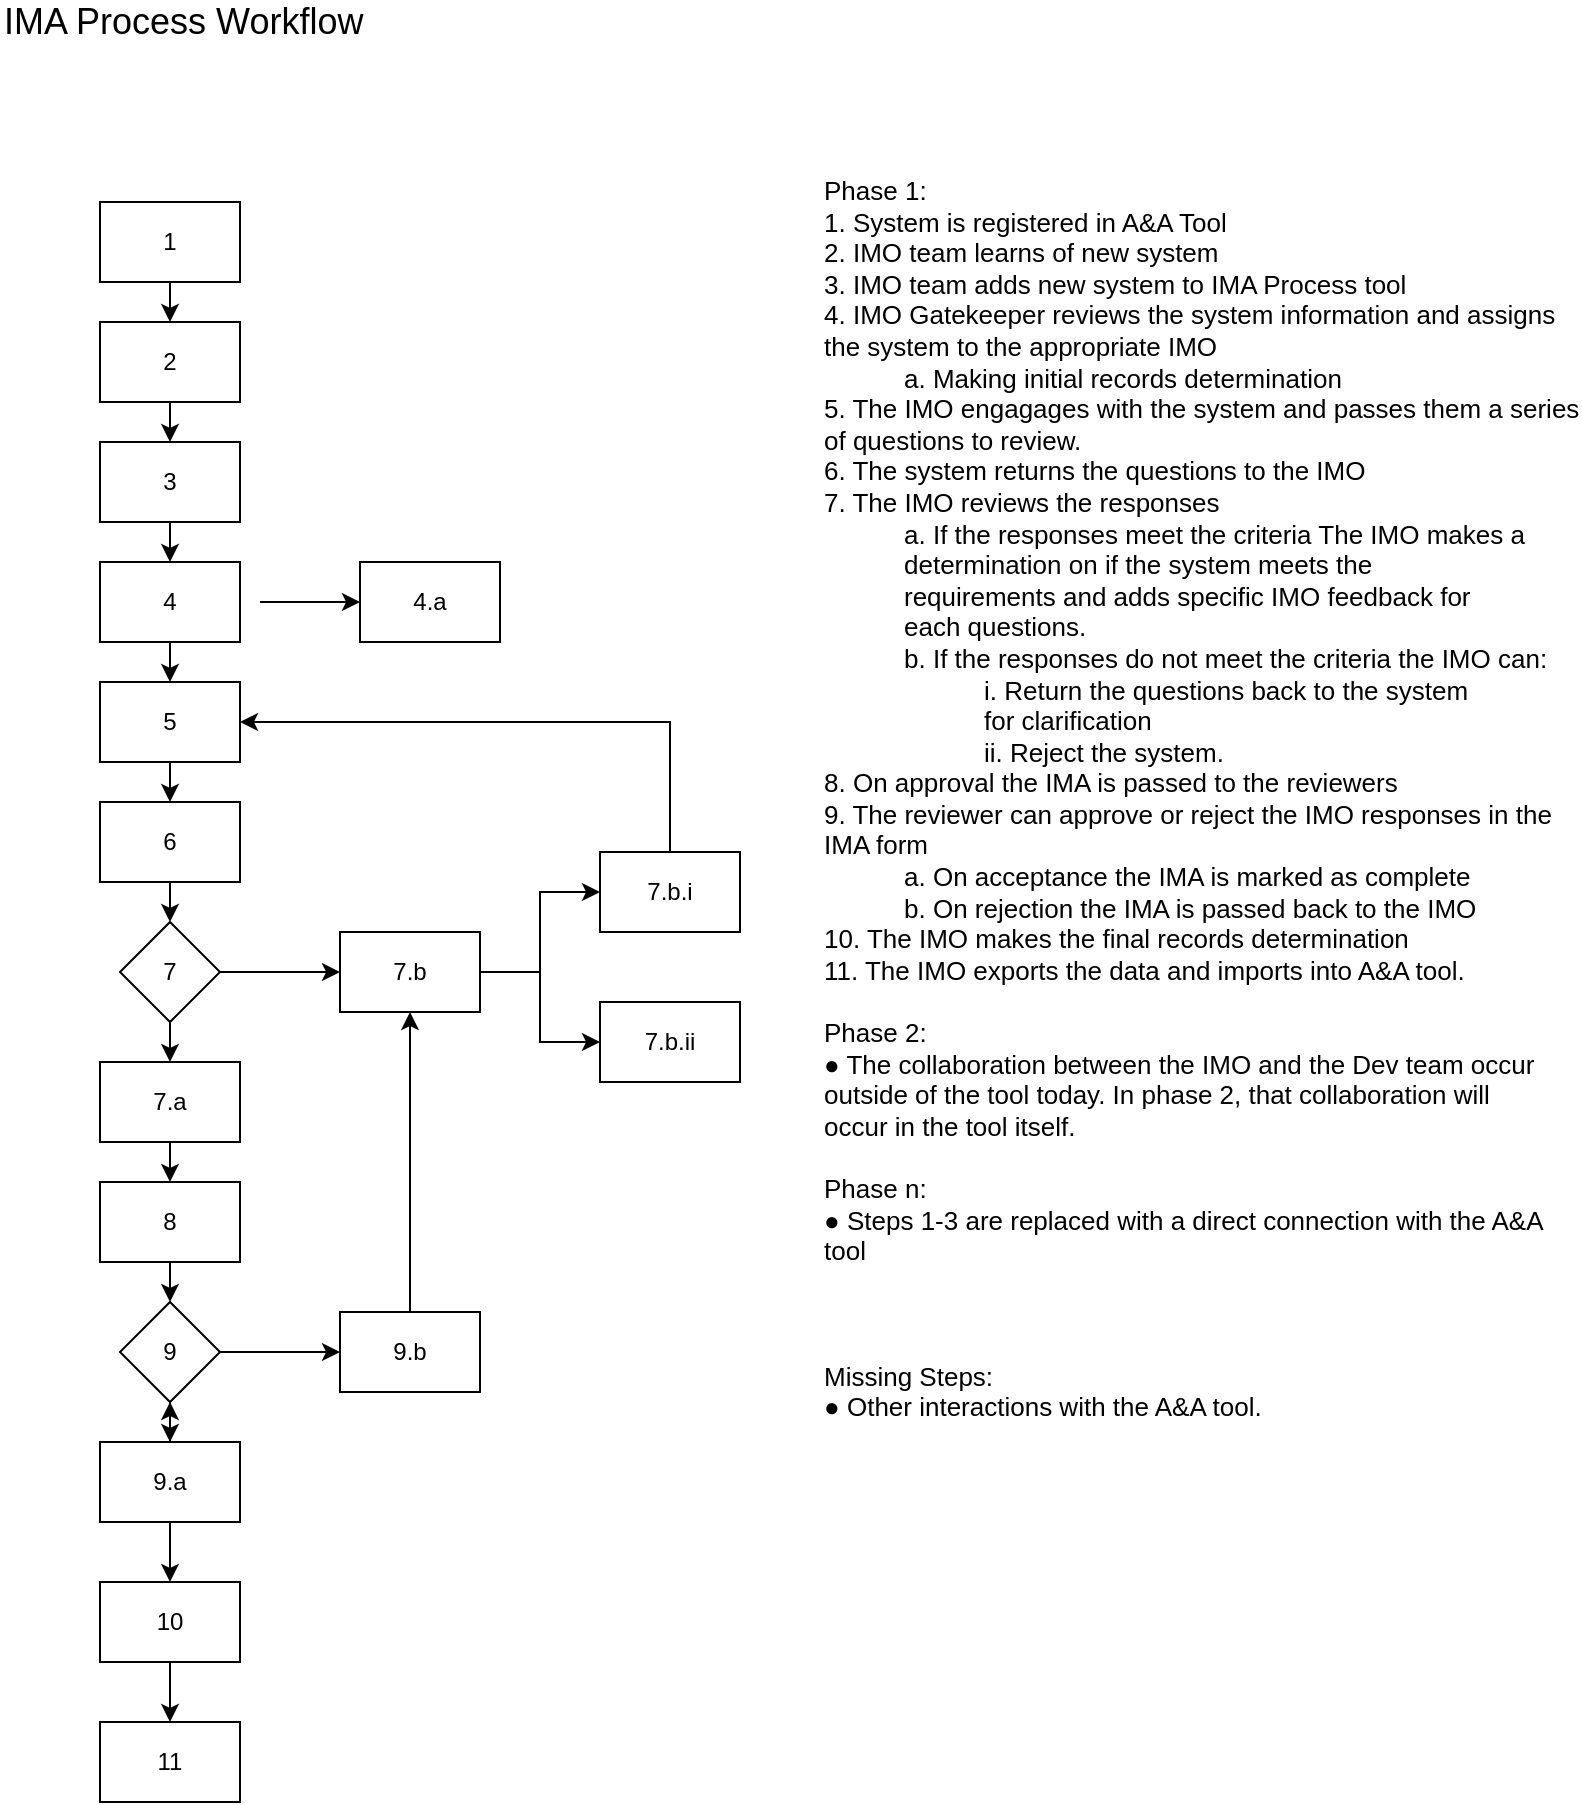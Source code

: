 <mxfile version="14.2.7" type="github" pages="2">
  <diagram id="Yn146CHNmKTiM8TK_1wL" name="IMA Process">
    <mxGraphModel dx="868" dy="450" grid="1" gridSize="10" guides="1" tooltips="1" connect="1" arrows="1" fold="1" page="1" pageScale="1" pageWidth="850" pageHeight="1100" math="0" shadow="0">
      <root>
        <mxCell id="0" />
        <mxCell id="1" parent="0" />
        <mxCell id="t5KtmatE51hULOMK6FkE-1" value="1" style="rounded=0;whiteSpace=wrap;html=1;" parent="1" vertex="1">
          <mxGeometry x="70" y="120" width="70" height="40" as="geometry" />
        </mxCell>
        <mxCell id="t5KtmatE51hULOMK6FkE-7" value="" style="endArrow=classic;html=1;exitX=0.5;exitY=1;exitDx=0;exitDy=0;entryX=0.5;entryY=0;entryDx=0;entryDy=0;" parent="1" source="t5KtmatE51hULOMK6FkE-1" edge="1">
          <mxGeometry width="50" height="50" relative="1" as="geometry">
            <mxPoint x="390" y="500" as="sourcePoint" />
            <mxPoint x="105" y="180" as="targetPoint" />
          </mxGeometry>
        </mxCell>
        <mxCell id="t5KtmatE51hULOMK6FkE-15" value="2" style="rounded=0;whiteSpace=wrap;html=1;" parent="1" vertex="1">
          <mxGeometry x="70" y="180" width="70" height="40" as="geometry" />
        </mxCell>
        <mxCell id="t5KtmatE51hULOMK6FkE-16" value="" style="endArrow=classic;html=1;exitX=0.5;exitY=1;exitDx=0;exitDy=0;entryX=0.5;entryY=0;entryDx=0;entryDy=0;" parent="1" source="t5KtmatE51hULOMK6FkE-15" edge="1">
          <mxGeometry width="50" height="50" relative="1" as="geometry">
            <mxPoint x="390" y="560" as="sourcePoint" />
            <mxPoint x="105" y="240" as="targetPoint" />
          </mxGeometry>
        </mxCell>
        <mxCell id="t5KtmatE51hULOMK6FkE-17" value="3" style="rounded=0;whiteSpace=wrap;html=1;" parent="1" vertex="1">
          <mxGeometry x="70" y="240" width="70" height="40" as="geometry" />
        </mxCell>
        <mxCell id="t5KtmatE51hULOMK6FkE-18" value="" style="endArrow=classic;html=1;exitX=0.5;exitY=1;exitDx=0;exitDy=0;entryX=0.5;entryY=0;entryDx=0;entryDy=0;" parent="1" source="t5KtmatE51hULOMK6FkE-17" edge="1">
          <mxGeometry width="50" height="50" relative="1" as="geometry">
            <mxPoint x="390" y="620" as="sourcePoint" />
            <mxPoint x="105" y="300" as="targetPoint" />
          </mxGeometry>
        </mxCell>
        <mxCell id="t5KtmatE51hULOMK6FkE-19" value="4" style="rounded=0;whiteSpace=wrap;html=1;" parent="1" vertex="1">
          <mxGeometry x="70" y="300" width="70" height="40" as="geometry" />
        </mxCell>
        <mxCell id="t5KtmatE51hULOMK6FkE-20" value="" style="endArrow=classic;html=1;exitX=0.5;exitY=1;exitDx=0;exitDy=0;entryX=0.5;entryY=0;entryDx=0;entryDy=0;" parent="1" source="t5KtmatE51hULOMK6FkE-19" edge="1">
          <mxGeometry width="50" height="50" relative="1" as="geometry">
            <mxPoint x="390" y="680" as="sourcePoint" />
            <mxPoint x="105" y="360" as="targetPoint" />
          </mxGeometry>
        </mxCell>
        <mxCell id="t5KtmatE51hULOMK6FkE-21" value="5" style="rounded=0;whiteSpace=wrap;html=1;" parent="1" vertex="1">
          <mxGeometry x="70" y="360" width="70" height="40" as="geometry" />
        </mxCell>
        <mxCell id="t5KtmatE51hULOMK6FkE-22" value="" style="endArrow=classic;html=1;exitX=0.5;exitY=1;exitDx=0;exitDy=0;entryX=0.5;entryY=0;entryDx=0;entryDy=0;" parent="1" source="t5KtmatE51hULOMK6FkE-21" edge="1">
          <mxGeometry width="50" height="50" relative="1" as="geometry">
            <mxPoint x="390" y="740" as="sourcePoint" />
            <mxPoint x="105" y="420" as="targetPoint" />
          </mxGeometry>
        </mxCell>
        <mxCell id="t5KtmatE51hULOMK6FkE-23" value="6" style="rounded=0;whiteSpace=wrap;html=1;" parent="1" vertex="1">
          <mxGeometry x="70" y="420" width="70" height="40" as="geometry" />
        </mxCell>
        <mxCell id="t5KtmatE51hULOMK6FkE-24" value="" style="endArrow=classic;html=1;exitX=0.5;exitY=1;exitDx=0;exitDy=0;entryX=0.5;entryY=0;entryDx=0;entryDy=0;" parent="1" source="t5KtmatE51hULOMK6FkE-23" edge="1">
          <mxGeometry width="50" height="50" relative="1" as="geometry">
            <mxPoint x="390" y="800" as="sourcePoint" />
            <mxPoint x="105" y="480" as="targetPoint" />
          </mxGeometry>
        </mxCell>
        <mxCell id="t5KtmatE51hULOMK6FkE-25" value="8" style="rounded=0;whiteSpace=wrap;html=1;" parent="1" vertex="1">
          <mxGeometry x="70" y="610" width="70" height="40" as="geometry" />
        </mxCell>
        <mxCell id="t5KtmatE51hULOMK6FkE-26" value="" style="endArrow=classic;html=1;exitX=0.5;exitY=1;exitDx=0;exitDy=0;" parent="1" source="t5KtmatE51hULOMK6FkE-25" edge="1">
          <mxGeometry width="50" height="50" relative="1" as="geometry">
            <mxPoint x="330" y="990" as="sourcePoint" />
            <mxPoint x="105" y="670" as="targetPoint" />
          </mxGeometry>
        </mxCell>
        <mxCell id="t5KtmatE51hULOMK6FkE-27" value="7.a" style="rounded=0;whiteSpace=wrap;html=1;" parent="1" vertex="1">
          <mxGeometry x="70" y="550" width="70" height="40" as="geometry" />
        </mxCell>
        <mxCell id="t5KtmatE51hULOMK6FkE-28" value="" style="endArrow=classic;html=1;exitX=0.5;exitY=1;exitDx=0;exitDy=0;entryX=0.5;entryY=0;entryDx=0;entryDy=0;" parent="1" source="t5KtmatE51hULOMK6FkE-27" edge="1">
          <mxGeometry width="50" height="50" relative="1" as="geometry">
            <mxPoint x="390" y="930" as="sourcePoint" />
            <mxPoint x="105" y="610" as="targetPoint" />
          </mxGeometry>
        </mxCell>
        <mxCell id="t5KtmatE51hULOMK6FkE-29" value="7" style="rhombus;whiteSpace=wrap;html=1;" parent="1" vertex="1">
          <mxGeometry x="80" y="480" width="50" height="50" as="geometry" />
        </mxCell>
        <mxCell id="t5KtmatE51hULOMK6FkE-30" value="" style="endArrow=classic;html=1;exitX=0.5;exitY=1;exitDx=0;exitDy=0;" parent="1" source="t5KtmatE51hULOMK6FkE-29" edge="1">
          <mxGeometry width="50" height="50" relative="1" as="geometry">
            <mxPoint x="390" y="500" as="sourcePoint" />
            <mxPoint x="105" y="550" as="targetPoint" />
          </mxGeometry>
        </mxCell>
        <mxCell id="t5KtmatE51hULOMK6FkE-31" value="9" style="rhombus;whiteSpace=wrap;html=1;" parent="1" vertex="1">
          <mxGeometry x="80" y="670" width="50" height="50" as="geometry" />
        </mxCell>
        <mxCell id="t5KtmatE51hULOMK6FkE-32" value="" style="endArrow=classic;html=1;exitX=0.5;exitY=1;exitDx=0;exitDy=0;" parent="1" source="t5KtmatE51hULOMK6FkE-31" edge="1">
          <mxGeometry width="50" height="50" relative="1" as="geometry">
            <mxPoint x="390" y="690" as="sourcePoint" />
            <mxPoint x="105" y="740" as="targetPoint" />
          </mxGeometry>
        </mxCell>
        <mxCell id="jiV6JNl9K0BQqRfEvjrz-3" value="" style="edgeStyle=orthogonalEdgeStyle;rounded=0;orthogonalLoop=1;jettySize=auto;html=1;" parent="1" source="t5KtmatE51hULOMK6FkE-34" target="t5KtmatE51hULOMK6FkE-31" edge="1">
          <mxGeometry relative="1" as="geometry" />
        </mxCell>
        <mxCell id="ldyXWtlK4z5mmMjxhgFE-4" style="edgeStyle=orthogonalEdgeStyle;rounded=0;orthogonalLoop=1;jettySize=auto;html=1;exitX=0.5;exitY=1;exitDx=0;exitDy=0;entryX=0.5;entryY=0;entryDx=0;entryDy=0;" parent="1" source="t5KtmatE51hULOMK6FkE-34" target="jiV6JNl9K0BQqRfEvjrz-6" edge="1">
          <mxGeometry relative="1" as="geometry" />
        </mxCell>
        <mxCell id="t5KtmatE51hULOMK6FkE-34" value="9.a" style="rounded=0;whiteSpace=wrap;html=1;" parent="1" vertex="1">
          <mxGeometry x="70" y="740" width="70" height="40" as="geometry" />
        </mxCell>
        <mxCell id="t5KtmatE51hULOMK6FkE-35" value="9.b" style="rounded=0;whiteSpace=wrap;html=1;" parent="1" vertex="1">
          <mxGeometry x="190" y="675" width="70" height="40" as="geometry" />
        </mxCell>
        <mxCell id="t5KtmatE51hULOMK6FkE-36" value="7.b" style="rounded=0;whiteSpace=wrap;html=1;" parent="1" vertex="1">
          <mxGeometry x="190" y="485" width="70" height="40" as="geometry" />
        </mxCell>
        <mxCell id="ZzpDJ2bQoeYGkhTMlvZD-1" value="" style="endArrow=classic;html=1;exitX=1;exitY=0.5;exitDx=0;exitDy=0;entryX=0;entryY=0.5;entryDx=0;entryDy=0;" parent="1" source="t5KtmatE51hULOMK6FkE-29" target="t5KtmatE51hULOMK6FkE-36" edge="1">
          <mxGeometry width="50" height="50" relative="1" as="geometry">
            <mxPoint x="390" y="500" as="sourcePoint" />
            <mxPoint x="440" y="450" as="targetPoint" />
          </mxGeometry>
        </mxCell>
        <mxCell id="ZzpDJ2bQoeYGkhTMlvZD-2" value="" style="endArrow=classic;html=1;exitX=0.5;exitY=0;exitDx=0;exitDy=0;entryX=0.5;entryY=1;entryDx=0;entryDy=0;" parent="1" source="t5KtmatE51hULOMK6FkE-35" target="t5KtmatE51hULOMK6FkE-36" edge="1">
          <mxGeometry width="50" height="50" relative="1" as="geometry">
            <mxPoint x="390" y="500" as="sourcePoint" />
            <mxPoint x="440" y="450" as="targetPoint" />
          </mxGeometry>
        </mxCell>
        <mxCell id="ZzpDJ2bQoeYGkhTMlvZD-3" value="" style="endArrow=classic;html=1;exitX=1;exitY=0.5;exitDx=0;exitDy=0;entryX=0;entryY=0.5;entryDx=0;entryDy=0;" parent="1" source="t5KtmatE51hULOMK6FkE-31" target="t5KtmatE51hULOMK6FkE-35" edge="1">
          <mxGeometry width="50" height="50" relative="1" as="geometry">
            <mxPoint x="390" y="500" as="sourcePoint" />
            <mxPoint x="440" y="450" as="targetPoint" />
          </mxGeometry>
        </mxCell>
        <mxCell id="ZzpDJ2bQoeYGkhTMlvZD-4" value="7.b.ii" style="rounded=0;whiteSpace=wrap;html=1;" parent="1" vertex="1">
          <mxGeometry x="320" y="520" width="70" height="40" as="geometry" />
        </mxCell>
        <mxCell id="ZzpDJ2bQoeYGkhTMlvZD-5" value="7.b.i" style="rounded=0;whiteSpace=wrap;html=1;" parent="1" vertex="1">
          <mxGeometry x="320" y="445" width="70" height="40" as="geometry" />
        </mxCell>
        <mxCell id="ZzpDJ2bQoeYGkhTMlvZD-6" value="" style="edgeStyle=elbowEdgeStyle;elbow=horizontal;endArrow=classic;html=1;exitX=1;exitY=0.5;exitDx=0;exitDy=0;entryX=0;entryY=0.5;entryDx=0;entryDy=0;rounded=0;" parent="1" source="t5KtmatE51hULOMK6FkE-36" target="ZzpDJ2bQoeYGkhTMlvZD-4" edge="1">
          <mxGeometry width="50" height="50" relative="1" as="geometry">
            <mxPoint x="390" y="500" as="sourcePoint" />
            <mxPoint x="440" y="450" as="targetPoint" />
          </mxGeometry>
        </mxCell>
        <mxCell id="ZzpDJ2bQoeYGkhTMlvZD-7" value="" style="edgeStyle=elbowEdgeStyle;elbow=horizontal;endArrow=classic;html=1;exitX=1;exitY=0.5;exitDx=0;exitDy=0;entryX=0;entryY=0.5;entryDx=0;entryDy=0;rounded=0;" parent="1" source="t5KtmatE51hULOMK6FkE-36" target="ZzpDJ2bQoeYGkhTMlvZD-5" edge="1">
          <mxGeometry width="50" height="50" relative="1" as="geometry">
            <mxPoint x="390" y="500" as="sourcePoint" />
            <mxPoint x="440" y="450" as="targetPoint" />
          </mxGeometry>
        </mxCell>
        <mxCell id="ZzpDJ2bQoeYGkhTMlvZD-8" value="" style="edgeStyle=segmentEdgeStyle;endArrow=classic;html=1;exitX=0.5;exitY=0;exitDx=0;exitDy=0;entryX=1;entryY=0.5;entryDx=0;entryDy=0;rounded=0;" parent="1" source="ZzpDJ2bQoeYGkhTMlvZD-5" target="t5KtmatE51hULOMK6FkE-21" edge="1">
          <mxGeometry width="50" height="50" relative="1" as="geometry">
            <mxPoint x="390" y="500" as="sourcePoint" />
            <mxPoint x="440" y="450" as="targetPoint" />
            <Array as="points">
              <mxPoint x="355" y="380" />
            </Array>
          </mxGeometry>
        </mxCell>
        <mxCell id="ZzpDJ2bQoeYGkhTMlvZD-9" value="Phase 1:&lt;br&gt;1. System is registered in A&amp;amp;A Tool&lt;br&gt;2. IMO team learns of new system&lt;br&gt;3. IMO team adds new system to IMA Process tool&lt;br&gt;4. IMO Gatekeeper reviews the system information and assigns&lt;br&gt;the system to the appropriate IMO&lt;br&gt;&lt;blockquote style=&quot;margin: 0 0 0 40px ; border: none ; padding: 0px&quot;&gt;a. Making initial records determination&lt;/blockquote&gt;5. The IMO engagages with the system and passes them a series&lt;br&gt;of questions to review.&lt;br&gt;6. The system returns the questions to the IMO&lt;br&gt;7. The IMO reviews the responses&lt;br&gt;&lt;blockquote style=&quot;margin: 0 0 0 40px ; border: none ; padding: 0px&quot;&gt;a. If the responses meet the criteria The IMO makes a&lt;br&gt;determination on if the system meets the&lt;br&gt;requirements and adds specific IMO feedback for&lt;br&gt;each questions.&lt;br&gt;b. If the responses do not meet the criteria the IMO can:&lt;br&gt;&lt;/blockquote&gt;&lt;blockquote style=&quot;margin: 0 0 0 40px ; border: none ; padding: 0px&quot;&gt;&lt;blockquote style=&quot;margin: 0 0 0 40px ; border: none ; padding: 0px&quot;&gt;i. Return the questions back to the system&lt;/blockquote&gt;&lt;blockquote style=&quot;margin: 0 0 0 40px ; border: none ; padding: 0px&quot;&gt;for clarification&lt;/blockquote&gt;&lt;blockquote style=&quot;margin: 0 0 0 40px ; border: none ; padding: 0px&quot;&gt;ii. Reject the system.&lt;/blockquote&gt;&lt;/blockquote&gt;8. On approval the IMA is passed to the reviewers&lt;br&gt;9. The reviewer can approve or reject the IMO responses in the&lt;br&gt;IMA form&lt;br&gt;&lt;blockquote style=&quot;margin: 0 0 0 40px ; border: none ; padding: 0px&quot;&gt;a. On acceptance the IMA is marked as complete&lt;br&gt;b. On rejection the IMA is passed back to the IMO&lt;/blockquote&gt;10. The IMO makes the final records determination&lt;br&gt;11. The IMO exports the data and imports into A&amp;amp;A tool.&lt;br&gt;&lt;br&gt;Phase 2:&lt;br&gt;● The collaboration between the IMO and the Dev team occur&lt;br&gt;outside of the tool today. In phase 2, that collaboration will&lt;br&gt;occur in the tool itself.&lt;br&gt;&lt;br&gt;Phase n:&lt;br&gt;● Steps 1-3 are replaced with a direct connection with the A&amp;amp;A&lt;br&gt;tool&lt;br&gt;&lt;br&gt;&lt;br&gt;&lt;br&gt;Missing Steps:&lt;br&gt;● Other interactions with the A&amp;amp;A tool." style="text;strokeColor=none;fillColor=none;align=left;verticalAlign=top;rounded=0;fontSize=13;whiteSpace=wrap;html=1;" parent="1" vertex="1">
          <mxGeometry x="430" y="100" width="380" height="710" as="geometry" />
        </mxCell>
        <mxCell id="XPK_h0X7WpHGshuEGnlQ-1" value="IMA Process Workflow" style="text;html=1;strokeColor=none;fillColor=none;align=left;verticalAlign=middle;whiteSpace=wrap;rounded=0;fontSize=18;" parent="1" vertex="1">
          <mxGeometry x="20" y="20" width="200" height="20" as="geometry" />
        </mxCell>
        <mxCell id="jiV6JNl9K0BQqRfEvjrz-1" value="" style="endArrow=classic;html=1;" parent="1" edge="1">
          <mxGeometry width="50" height="50" relative="1" as="geometry">
            <mxPoint x="150" y="320" as="sourcePoint" />
            <mxPoint x="200" y="320" as="targetPoint" />
          </mxGeometry>
        </mxCell>
        <mxCell id="jiV6JNl9K0BQqRfEvjrz-2" value="4.a" style="rounded=0;whiteSpace=wrap;html=1;" parent="1" vertex="1">
          <mxGeometry x="200" y="300" width="70" height="40" as="geometry" />
        </mxCell>
        <mxCell id="ldyXWtlK4z5mmMjxhgFE-5" style="edgeStyle=orthogonalEdgeStyle;rounded=0;orthogonalLoop=1;jettySize=auto;html=1;exitX=0.5;exitY=1;exitDx=0;exitDy=0;" parent="1" source="jiV6JNl9K0BQqRfEvjrz-6" target="jiV6JNl9K0BQqRfEvjrz-7" edge="1">
          <mxGeometry relative="1" as="geometry" />
        </mxCell>
        <mxCell id="jiV6JNl9K0BQqRfEvjrz-6" value="10" style="rounded=0;whiteSpace=wrap;html=1;" parent="1" vertex="1">
          <mxGeometry x="70" y="810" width="70" height="40" as="geometry" />
        </mxCell>
        <mxCell id="jiV6JNl9K0BQqRfEvjrz-7" value="11" style="rounded=0;whiteSpace=wrap;html=1;" parent="1" vertex="1">
          <mxGeometry x="70" y="880" width="70" height="40" as="geometry" />
        </mxCell>
      </root>
    </mxGraphModel>
  </diagram>
  <diagram id="0yitlBxcjo9j_bl7rvcG" name="Page-2">
    <mxGraphModel dx="2268" dy="5550" grid="1" gridSize="10" guides="1" tooltips="1" connect="1" arrows="1" fold="1" page="1" pageScale="1" pageWidth="1400" pageHeight="1700" math="0" shadow="0">
      <root>
        <mxCell id="qrQZgz_5YkFHoQpAI__n-0" />
        <mxCell id="qrQZgz_5YkFHoQpAI__n-1" parent="qrQZgz_5YkFHoQpAI__n-0" />
        <mxCell id="qrQZgz_5YkFHoQpAI__n-5" value="&#xa;&#xa;&#xa;&#xa;&#xa;&#xa;&#xa;&#xa;&#xa;&#xa;&#xa;&#xa;&#xa;&#xa;&#xa;&#xa;&#xa;&#xa;&#xa;&lt;p class=&quot;MsoNormal&quot;&gt;&lt;span style=&quot;font-family: &amp;quot;arial black&amp;quot; , sans-serif&quot;&gt;Requirements&#xa;List – IMA Process&lt;/span&gt;&lt;/p&gt;&#xa;&#xa;&lt;p class=&quot;MsoNormal&quot;&gt;&lt;span style=&quot;font-family: &amp;quot;arial black&amp;quot; , sans-serif&quot;&gt;&amp;nbsp;&lt;/span&gt;&lt;/p&gt;&#xa;&#xa;&lt;p class=&quot;MsoNormal&quot;&gt;&lt;span style=&quot;font-family: &amp;quot;arial black&amp;quot; , sans-serif&quot;&gt;What:&lt;span&gt;&amp;nbsp; &lt;/span&gt;&lt;/span&gt;&lt;span style=&quot;font-family: &amp;quot;calibri light&amp;quot; , sans-serif&quot;&gt;A new knowledgebase that&lt;/span&gt;&lt;/p&gt;&#xa;&#xa;&lt;p class=&quot;MsoNormal&quot; style=&quot;margin-left: 2.25pt&quot;&gt;&lt;span style=&quot;font-family: &amp;quot;calibri light&amp;quot; , sans-serif&quot;&gt;Phase I&lt;/span&gt;&lt;/p&gt;&#xa;&#xa;&lt;p class=&quot;MsoListParagraphCxSpFirst&quot; style=&quot;margin-left: 20.25pt ; text-indent: -0.25in&quot;&gt;&amp;lt;![if !supportLists]&amp;gt;&lt;span style=&quot;font-family: &amp;quot;calibri light&amp;quot; , sans-serif&quot;&gt;&lt;span&gt;-&lt;span style=&quot;font: 7.0pt &amp;quot;times new roman&amp;quot;&quot;&gt;&amp;nbsp;&amp;nbsp;&amp;nbsp;&amp;nbsp;&amp;nbsp;&amp;nbsp;&amp;nbsp;&amp;nbsp;&amp;nbsp;&#xa;&lt;/span&gt;&lt;/span&gt;&lt;/span&gt;&amp;lt;![endif]&amp;gt;&lt;span style=&quot;font-family: &amp;quot;calibri light&amp;quot; , sans-serif&quot;&gt;Centralize the coordination of IMA approvals between systems and&#xa;DMOs&lt;/span&gt;&lt;/p&gt;&#xa;&#xa;&lt;p class=&quot;MsoListParagraphCxSpMiddle&quot; style=&quot;margin-left: 20.25pt ; text-indent: -0.25in&quot;&gt;&amp;lt;![if !supportLists]&amp;gt;&lt;span style=&quot;font-family: &amp;quot;calibri light&amp;quot; , sans-serif&quot;&gt;&lt;span&gt;-&lt;span style=&quot;font: 7.0pt &amp;quot;times new roman&amp;quot;&quot;&gt;&amp;nbsp;&amp;nbsp;&amp;nbsp;&amp;nbsp;&amp;nbsp;&amp;nbsp;&amp;nbsp;&amp;nbsp;&amp;nbsp;&#xa;&lt;/span&gt;&lt;/span&gt;&lt;/span&gt;&amp;lt;![endif]&amp;gt;&lt;span style=&quot;font-family: &amp;quot;calibri light&amp;quot; , sans-serif&quot;&gt;Enable the capture and storage of system details, IMA responses,&#xa;and workflow details.&lt;/span&gt;&lt;/p&gt;&#xa;&#xa;&lt;p class=&quot;MsoListParagraphCxSpMiddle&quot; style=&quot;margin-left: 20.25pt ; text-indent: -0.25in&quot;&gt;&amp;lt;![if !supportLists]&amp;gt;&lt;span style=&quot;font-family: &amp;quot;calibri light&amp;quot; , sans-serif&quot;&gt;&lt;span&gt;-&lt;span style=&quot;font: 7.0pt &amp;quot;times new roman&amp;quot;&quot;&gt;&amp;nbsp;&amp;nbsp;&amp;nbsp;&amp;nbsp;&amp;nbsp;&amp;nbsp;&amp;nbsp;&amp;nbsp;&amp;nbsp;&#xa;&lt;/span&gt;&lt;/span&gt;&lt;/span&gt;&amp;lt;![endif]&amp;gt;&lt;span style=&quot;font-family: &amp;quot;calibri light&amp;quot; , sans-serif&quot;&gt;Integration with the Records Control Schedule service&lt;/span&gt;&lt;/p&gt;&#xa;&#xa;&lt;p class=&quot;MsoListParagraphCxSpMiddle&quot; style=&quot;margin-left: 20.25pt ; text-indent: -0.25in&quot;&gt;&amp;lt;![if !supportLists]&amp;gt;&lt;span style=&quot;font-family: &amp;quot;calibri light&amp;quot; , sans-serif&quot;&gt;&lt;span&gt;-&lt;span style=&quot;font: 7.0pt &amp;quot;times new roman&amp;quot;&quot;&gt;&amp;nbsp;&amp;nbsp;&amp;nbsp;&amp;nbsp;&amp;nbsp;&amp;nbsp;&amp;nbsp;&amp;nbsp;&amp;nbsp;&#xa;&lt;/span&gt;&lt;/span&gt;&lt;/span&gt;&amp;lt;![endif]&amp;gt;&lt;span style=&quot;font-family: &amp;quot;calibri light&amp;quot; , sans-serif&quot;&gt;Integration with the Enterprise Authentication service&lt;/span&gt;&lt;/p&gt;&#xa;&#xa;&lt;p class=&quot;MsoListParagraphCxSpLast&quot; style=&quot;margin-left: 20.25pt ; text-indent: -0.25in&quot;&gt;&amp;lt;![if !supportLists]&amp;gt;&lt;span style=&quot;font-family: &amp;quot;calibri light&amp;quot; , sans-serif&quot;&gt;&lt;span&gt;-&lt;span style=&quot;font: 7.0pt &amp;quot;times new roman&amp;quot;&quot;&gt;&amp;nbsp;&amp;nbsp;&amp;nbsp;&amp;nbsp;&amp;nbsp;&amp;nbsp;&amp;nbsp;&amp;nbsp;&amp;nbsp;&#xa;&lt;/span&gt;&lt;/span&gt;&lt;/span&gt;&amp;lt;![endif]&amp;gt;&lt;span style=&quot;font-family: &amp;quot;calibri light&amp;quot; , sans-serif&quot;&gt;Basic metrics relating to the IMA process&lt;/span&gt;&lt;/p&gt;&#xa;&#xa;&lt;p class=&quot;MsoNormal&quot;&gt;&lt;span style=&quot;font-family: &amp;quot;arial black&amp;quot; , sans-serif&quot;&gt;&amp;nbsp;&lt;/span&gt;&lt;/p&gt;&#xa;&#xa;&lt;p class=&quot;MsoNormal&quot;&gt;&lt;span style=&quot;font-family: &amp;quot;arial black&amp;quot; , sans-serif&quot;&gt;Why:&lt;span&gt;&amp;nbsp; &lt;/span&gt;&lt;/span&gt;&lt;span style=&quot;font-family: &amp;quot;calibri light&amp;quot; , sans-serif&quot;&gt;….’cause you told us to&lt;/span&gt;&lt;span style=&quot;font-family: &amp;quot;arial black&amp;quot; , sans-serif&quot;&gt;&lt;/span&gt;&lt;/p&gt;&#xa;&#xa;&lt;p class=&quot;MsoNormal&quot;&gt;&lt;span style=&quot;font-family: &amp;quot;arial black&amp;quot; , sans-serif&quot;&gt;&amp;nbsp;&lt;/span&gt;&lt;/p&gt;&#xa;&#xa;&lt;p class=&quot;MsoNormal&quot;&gt;&lt;span style=&quot;font-family: &amp;quot;arial black&amp;quot; , sans-serif&quot;&gt;Done&#xa;Statement:&lt;/span&gt;&lt;/p&gt;&#xa;&#xa;&lt;p class=&quot;MsoNormal&quot;&gt;&lt;span style=&quot;font-family: &amp;quot;arial black&amp;quot; , sans-serif&quot;&gt;&lt;span&gt;&amp;nbsp;&amp;nbsp;&amp;nbsp;&amp;nbsp;&amp;nbsp;&amp;nbsp;&amp;nbsp;&amp;nbsp;&amp;nbsp; &lt;/span&gt;&lt;/span&gt;&lt;span style=&quot;font-family: &amp;quot;calibri light&amp;quot; , sans-serif&quot;&gt;Phase I:&lt;/span&gt;&lt;span style=&quot;font-family: &amp;quot;arial black&amp;quot; , sans-serif&quot;&gt;&#xa;&lt;/span&gt;&lt;span style=&quot;font-family: &amp;quot;calibri light&amp;quot; , sans-serif&quot;&gt;&lt;span&gt;&amp;nbsp;&lt;/span&gt;a knowledgebase deployed to Production that&#xa;provides:&lt;/span&gt;&lt;/p&gt;&#xa;&#xa;&lt;p class=&quot;MsoListParagraphCxSpFirst&quot; style=&quot;margin-left: 1.0in ; text-indent: -0.25in&quot;&gt;&amp;lt;![if !supportLists]&amp;gt;&lt;span style=&quot;font-family: &amp;quot;calibri light&amp;quot; , sans-serif&quot;&gt;&lt;span&gt;-&lt;span style=&quot;font: 7.0pt &amp;quot;times new roman&amp;quot;&quot;&gt;&amp;nbsp;&amp;nbsp;&amp;nbsp;&amp;nbsp;&amp;nbsp;&amp;nbsp;&amp;nbsp;&amp;nbsp;&amp;nbsp;&#xa;&lt;/span&gt;&lt;/span&gt;&lt;/span&gt;&amp;lt;![endif]&amp;gt;&lt;span style=&quot;font-family: &amp;quot;calibri light&amp;quot; , sans-serif&quot;&gt;a centralized view of enterprise systems, their workflow step and&#xa;status; and assigned DMO&lt;/span&gt;&lt;/p&gt;&#xa;&#xa;&lt;p class=&quot;MsoListParagraphCxSpMiddle&quot; style=&quot;margin-left: 1.0in ; text-indent: -0.25in&quot;&gt;&amp;lt;![if !supportLists]&amp;gt;&lt;span style=&quot;font-family: &amp;quot;calibri light&amp;quot; , sans-serif&quot;&gt;&lt;span&gt;-&lt;span style=&quot;font: 7.0pt &amp;quot;times new roman&amp;quot;&quot;&gt;&amp;nbsp;&amp;nbsp;&amp;nbsp;&amp;nbsp;&amp;nbsp;&amp;nbsp;&amp;nbsp;&amp;nbsp;&amp;nbsp;&#xa;&lt;/span&gt;&lt;/span&gt;&lt;/span&gt;&amp;lt;![endif]&amp;gt;&lt;span style=&quot;font-family: &amp;quot;calibri light&amp;quot; , sans-serif&quot;&gt;CRUD on system and IMO review details&lt;/span&gt;&lt;/p&gt;&#xa;&#xa;&lt;p class=&quot;MsoListParagraphCxSpMiddle&quot; style=&quot;margin-left: 1.0in ; text-indent: -0.25in&quot;&gt;&amp;lt;![if !supportLists]&amp;gt;&lt;span style=&quot;font-family: &amp;quot;calibri light&amp;quot; , sans-serif&quot;&gt;&lt;span&gt;-&lt;span style=&quot;font: 7.0pt &amp;quot;times new roman&amp;quot;&quot;&gt;&amp;nbsp;&amp;nbsp;&amp;nbsp;&amp;nbsp;&amp;nbsp;&amp;nbsp;&amp;nbsp;&amp;nbsp;&amp;nbsp;&#xa;&lt;/span&gt;&lt;/span&gt;&lt;/span&gt;&amp;lt;![endif]&amp;gt;&lt;span style=&quot;font-family: &amp;quot;calibri light&amp;quot; , sans-serif&quot;&gt;Workflow of tasks and assignments in the IMA process&lt;/span&gt;&lt;/p&gt;&#xa;&#xa;&lt;p class=&quot;MsoListParagraphCxSpMiddle&quot; style=&quot;margin-left: 1.0in ; text-indent: -0.25in&quot;&gt;&amp;lt;![if !supportLists]&amp;gt;&lt;span style=&quot;font-family: &amp;quot;calibri light&amp;quot; , sans-serif&quot;&gt;&lt;span&gt;-&lt;span style=&quot;font: 7.0pt &amp;quot;times new roman&amp;quot;&quot;&gt;&amp;nbsp;&amp;nbsp;&amp;nbsp;&amp;nbsp;&amp;nbsp;&amp;nbsp;&amp;nbsp;&amp;nbsp;&amp;nbsp;&#xa;&lt;/span&gt;&lt;/span&gt;&lt;/span&gt;&amp;lt;![endif]&amp;gt;&lt;span style=&quot;font-family: &amp;quot;calibri light&amp;quot; , sans-serif&quot;&gt;the ability for system POCs to provide and save responses to IMA&#xa;requirements &lt;/span&gt;&lt;/p&gt;&#xa;&#xa;&lt;p class=&quot;MsoListParagraphCxSpMiddle&quot; style=&quot;margin-left: 1.0in ; text-indent: -0.25in&quot;&gt;&amp;lt;![if !supportLists]&amp;gt;&lt;span style=&quot;font-family: &amp;quot;calibri light&amp;quot; , sans-serif&quot;&gt;&lt;span&gt;-&lt;span style=&quot;font: 7.0pt &amp;quot;times new roman&amp;quot;&quot;&gt;&amp;nbsp;&amp;nbsp;&amp;nbsp;&amp;nbsp;&amp;nbsp;&amp;nbsp;&amp;nbsp;&amp;nbsp;&amp;nbsp;&#xa;&lt;/span&gt;&lt;/span&gt;&lt;/span&gt;&amp;lt;![endif]&amp;gt;&lt;span style=&quot;font-family: &amp;quot;calibri light&amp;quot; , sans-serif&quot;&gt;the ability to assign an active RCS&lt;/span&gt;&lt;/p&gt;&#xa;&#xa;&lt;p class=&quot;MsoListParagraphCxSpMiddle&quot; style=&quot;margin-left: 1.0in ; text-indent: -0.25in&quot;&gt;&amp;lt;![if !supportLists]&amp;gt;&lt;span style=&quot;font-family: &amp;quot;calibri light&amp;quot; , sans-serif&quot;&gt;&lt;span&gt;-&lt;span style=&quot;font: 7.0pt &amp;quot;times new roman&amp;quot;&quot;&gt;&amp;nbsp;&amp;nbsp;&amp;nbsp;&amp;nbsp;&amp;nbsp;&amp;nbsp;&amp;nbsp;&amp;nbsp;&amp;nbsp;&#xa;&lt;/span&gt;&lt;/span&gt;&lt;/span&gt;&amp;lt;![endif]&amp;gt;&lt;span style=&quot;font-family: &amp;quot;calibri light&amp;quot; , sans-serif&quot;&gt;role based access control for data management officers and system&#xa;POCs&lt;/span&gt;&lt;/p&gt;&#xa;&#xa;&lt;p class=&quot;MsoListParagraphCxSpLast&quot; style=&quot;margin-left: 1.0in ; text-indent: -0.25in&quot;&gt;&amp;lt;![if !supportLists]&amp;gt;&lt;span style=&quot;font-family: &amp;quot;calibri light&amp;quot; , sans-serif&quot;&gt;&lt;span&gt;-&lt;span style=&quot;font: 7.0pt &amp;quot;times new roman&amp;quot;&quot;&gt;&amp;nbsp;&amp;nbsp;&amp;nbsp;&amp;nbsp;&amp;nbsp;&amp;nbsp;&amp;nbsp;&amp;nbsp;&amp;nbsp;&#xa;&lt;/span&gt;&lt;/span&gt;&lt;/span&gt;&amp;lt;![endif]&amp;gt;&lt;span style=&quot;font-family: &amp;quot;calibri light&amp;quot; , sans-serif&quot;&gt;integration with the Records Control Schedule service&lt;span&gt;&amp;nbsp;&amp;nbsp;&amp;nbsp;&amp;nbsp;&amp;nbsp; &lt;/span&gt;&lt;/span&gt;&lt;/p&gt;&#xa;&#xa;&lt;p class=&quot;MsoNormal&quot; style=&quot;margin-left: 0.5in&quot;&gt;&lt;span style=&quot;font-family: &amp;quot;calibri light&amp;quot; , sans-serif&quot;&gt;Phase II:&lt;/span&gt;&lt;/p&gt;&#xa;&#xa;&lt;p class=&quot;MsoListParagraphCxSpFirst&quot; style=&quot;margin-left: 56.25pt ; text-indent: -0.25in&quot;&gt;&amp;lt;![if !supportLists]&amp;gt;&lt;span style=&quot;font-family: &amp;quot;calibri light&amp;quot; , sans-serif&quot;&gt;&lt;span&gt;-&lt;span style=&quot;font: 7.0pt &amp;quot;times new roman&amp;quot;&quot;&gt;&amp;nbsp;&amp;nbsp;&amp;nbsp;&amp;nbsp;&amp;nbsp;&amp;nbsp;&amp;nbsp;&amp;nbsp;&amp;nbsp;&#xa;&lt;/span&gt;&lt;/span&gt;&lt;/span&gt;&amp;lt;![endif]&amp;gt;&lt;span style=&quot;font-family: &amp;quot;calibri light&amp;quot; , sans-serif&quot;&gt;integration with System X&lt;/span&gt;&lt;/p&gt;&#xa;&#xa;&lt;p class=&quot;MsoListParagraphCxSpLast&quot; style=&quot;margin-left: 56.25pt ; text-indent: -0.25in&quot;&gt;&amp;lt;![if !supportLists]&amp;gt;&lt;span style=&quot;font-family: &amp;quot;calibri light&amp;quot; , sans-serif&quot;&gt;&lt;span&gt;-&lt;span style=&quot;font: 7.0pt &amp;quot;times new roman&amp;quot;&quot;&gt;&amp;nbsp;&amp;nbsp;&amp;nbsp;&amp;nbsp;&amp;nbsp;&amp;nbsp;&amp;nbsp;&amp;nbsp;&amp;nbsp;&#xa;&lt;/span&gt;&lt;/span&gt;&lt;/span&gt;&amp;lt;![endif]&amp;gt;&lt;span style=&quot;font-family: &amp;quot;calibri light&amp;quot; , sans-serif&quot;&gt;integration with Rules Engine&lt;/span&gt;&lt;/p&gt;&#xa;&#xa;&lt;p class=&quot;MsoNormal&quot;&gt;&lt;span style=&quot;font-family: &amp;quot;calibri light&amp;quot; , sans-serif&quot;&gt;&amp;nbsp;&lt;/span&gt;&lt;/p&gt;&#xa;&#xa;&lt;p class=&quot;MsoNormal&quot;&gt;&lt;span style=&quot;font-family: &amp;quot;calibri light&amp;quot; , sans-serif&quot;&gt;&amp;nbsp;&lt;/span&gt;&lt;/p&gt;&#xa;&#xa;&lt;p class=&quot;MsoNormal&quot;&gt;&lt;span style=&quot;font-family: &amp;quot;arial black&amp;quot; , sans-serif&quot;&gt;&amp;nbsp;&lt;/span&gt;&lt;/p&gt;&#xa;&#xa;&lt;p class=&quot;MsoNormal&quot;&gt;&lt;span style=&quot;font-family: &amp;quot;arial black&amp;quot; , sans-serif&quot;&gt;&lt;span&gt;&amp;nbsp;&amp;nbsp;&amp;nbsp;&amp;nbsp;&amp;nbsp;&amp;nbsp;&amp;nbsp;&amp;nbsp;&amp;nbsp; &lt;/span&gt;Phase II:&lt;span&gt;&amp;nbsp; &lt;/span&gt;&lt;/span&gt;&lt;/p&gt;&#xa;&#xa;&#xa;&#xa;&#xa;&#xa;" style="text;html=1;strokeColor=none;fillColor=none;align=right;verticalAlign=bottom;whiteSpace=wrap;rounded=0;labelPosition=left;verticalLabelPosition=top;" vertex="1" parent="qrQZgz_5YkFHoQpAI__n-1">
          <mxGeometry x="-20" y="30" width="800" height="880" as="geometry" />
        </mxCell>
        <mxCell id="XH4PF_vuXp3943yf3hH3-0" value="&lt;p class=&quot;MsoNormal&quot; style=&quot;text-align: left&quot;&gt;&lt;span style=&quot;font-family: &amp;#34;arial black&amp;#34; , sans-serif&quot;&gt;Requirements&lt;br&gt;List – IMA Process&lt;/span&gt;&lt;/p&gt;&lt;br&gt;&lt;div style=&quot;text-align: left&quot;&gt;&lt;/div&gt;&lt;br&gt;&lt;p class=&quot;MsoNormal&quot; style=&quot;text-align: left&quot;&gt;&lt;span style=&quot;font-family: &amp;#34;arial black&amp;#34; , sans-serif&quot;&gt;What:&amp;nbsp; &lt;/span&gt;&lt;span style=&quot;font-family: &amp;#34;calibri light&amp;#34; , sans-serif&quot;&gt;A new knowledgebase that&lt;/span&gt;&lt;/p&gt;&lt;br&gt;&lt;div style=&quot;text-align: left&quot;&gt;&lt;span style=&quot;font-family: &amp;#34;calibri light&amp;#34; , sans-serif&quot;&gt;Phase I&lt;/span&gt;&lt;/div&gt;&lt;br&gt;&lt;br&gt;&lt;p class=&quot;MsoListParagraphCxSpFirst&quot; style=&quot;text-align: left ; margin-left: 20.25pt ; text-indent: -0.25in&quot;&gt;&lt;span style=&quot;font-family: &amp;#34;calibri light&amp;#34; , sans-serif&quot;&gt;-&lt;span style=&quot;font-stretch: normal ; font-size: 7pt ; line-height: normal ; font-family: &amp;#34;times new roman&amp;#34;&quot;&gt;&amp;nbsp;&amp;nbsp;&amp;nbsp;&amp;nbsp;&amp;nbsp;&amp;nbsp;&amp;nbsp;&amp;nbsp;&amp;nbsp;&lt;br&gt;&lt;/span&gt;&lt;/span&gt;&lt;span style=&quot;font-family: &amp;#34;calibri light&amp;#34; , sans-serif&quot;&gt;Centralize the coordination of IMA approvals between systems and&lt;br&gt;DMOs&lt;/span&gt;&lt;/p&gt;&lt;br&gt;&lt;div style=&quot;text-align: left&quot;&gt;&lt;span style=&quot;font-family: &amp;#34;calibri light&amp;#34; , sans-serif ; text-indent: -0.25in&quot;&gt;-&lt;/span&gt;&lt;span style=&quot;text-align: left ; text-indent: -0.25in ; font-stretch: normal ; font-size: 7pt ; line-height: normal ; font-family: &amp;#34;times new roman&amp;#34;&quot;&gt;&amp;nbsp; &amp;nbsp; &amp;nbsp;&amp;nbsp;&lt;/span&gt;&lt;span style=&quot;font-family: &amp;#34;calibri light&amp;#34; , sans-serif ; text-indent: -0.25in&quot;&gt;Enable the capture and storage of system details, IMA responses,&lt;/span&gt;&lt;/div&gt;&lt;p class=&quot;MsoListParagraphCxSpMiddle&quot; style=&quot;text-align: left ; margin-left: 20.25pt ; text-indent: -0.25in&quot;&gt;&lt;span style=&quot;font-family: &amp;#34;calibri light&amp;#34; , sans-serif&quot;&gt;and workflow details.&lt;/span&gt;&lt;/p&gt;&lt;br&gt;&lt;div style=&quot;text-align: left&quot;&gt;&lt;span style=&quot;text-indent: -0.25in ; font-family: &amp;#34;calibri light&amp;#34; , sans-serif&quot;&gt;-&lt;span style=&quot;font-stretch: normal ; font-size: 7pt ; line-height: normal ; font-family: &amp;#34;times new roman&amp;#34;&quot;&gt;&amp;nbsp;&amp;nbsp;&amp;nbsp;&amp;nbsp;&amp;nbsp;&amp;nbsp;&amp;nbsp;&amp;nbsp;&amp;nbsp;&lt;/span&gt;&lt;/span&gt;&lt;span style=&quot;text-align: left ; text-indent: -0.25in ; font-family: &amp;#34;calibri light&amp;#34; , sans-serif&quot;&gt;Integration with the Records Control Schedule service&lt;/span&gt;&lt;/div&gt;&lt;br&gt;&lt;p class=&quot;MsoListParagraphCxSpMiddle&quot; style=&quot;text-align: left ; margin-left: 20.25pt ; text-indent: -0.25in&quot;&gt;&lt;span style=&quot;font-family: &amp;#34;calibri light&amp;#34; , sans-serif&quot;&gt;-&lt;span style=&quot;font-stretch: normal ; font-size: 7pt ; line-height: normal ; font-family: &amp;#34;times new roman&amp;#34;&quot;&gt;&amp;nbsp;&amp;nbsp;&amp;nbsp;&amp;nbsp;&amp;nbsp;&amp;nbsp;&amp;nbsp;&amp;nbsp;&amp;nbsp;&lt;/span&gt;&lt;/span&gt;&lt;span style=&quot;font-family: &amp;#34;calibri light&amp;#34; , sans-serif&quot;&gt;Integration with the Enterprise Authentication service&lt;/span&gt;&lt;/p&gt;&lt;br&gt;&lt;p class=&quot;MsoListParagraphCxSpLast&quot; style=&quot;text-align: left ; margin-left: 20.25pt ; text-indent: -0.25in&quot;&gt;&lt;span style=&quot;font-family: &amp;#34;calibri light&amp;#34; , sans-serif&quot;&gt;-&lt;span style=&quot;font-stretch: normal ; font-size: 7pt ; line-height: normal ; font-family: &amp;#34;times new roman&amp;#34;&quot;&gt;&amp;nbsp;&amp;nbsp;&amp;nbsp;&amp;nbsp;&amp;nbsp;&amp;nbsp;&amp;nbsp;&amp;nbsp;&amp;nbsp;&lt;/span&gt;&lt;/span&gt;&lt;span style=&quot;font-family: &amp;#34;calibri light&amp;#34; , sans-serif&quot;&gt;Basic metrics relating to the IMA process&lt;/span&gt;&lt;/p&gt;&lt;br&gt;&lt;br&gt;&lt;br&gt;&lt;p class=&quot;MsoNormal&quot; style=&quot;text-align: left&quot;&gt;&lt;span style=&quot;font-family: &amp;#34;arial black&amp;#34; , sans-serif&quot;&gt;Why:&amp;nbsp; &lt;/span&gt;&lt;span style=&quot;font-family: &amp;#34;calibri light&amp;#34; , sans-serif&quot;&gt;….’cause you told us to&lt;/span&gt;&lt;span style=&quot;font-family: &amp;#34;arial black&amp;#34; , sans-serif&quot;&gt;&lt;/span&gt;&lt;/p&gt;&lt;br&gt;&lt;br&gt;&lt;p class=&quot;MsoNormal&quot; style=&quot;text-align: left&quot;&gt;&lt;span style=&quot;font-family: &amp;#34;arial black&amp;#34; , sans-serif&quot;&gt;&amp;nbsp;&lt;/span&gt;&lt;/p&gt;&lt;br&gt;&lt;br&gt;&lt;p class=&quot;MsoNormal&quot; style=&quot;text-align: left&quot;&gt;&lt;span style=&quot;font-family: &amp;#34;arial black&amp;#34; , sans-serif&quot;&gt;Done&lt;br&gt;Statement:&lt;/span&gt;&lt;/p&gt;&lt;br&gt;&lt;br&gt;&lt;p class=&quot;MsoNormal&quot; style=&quot;text-align: left&quot;&gt;&lt;span style=&quot;font-family: &amp;#34;arial black&amp;#34; , sans-serif&quot;&gt;&amp;nbsp;&amp;nbsp;&amp;nbsp;&amp;nbsp;&amp;nbsp;&amp;nbsp;&amp;nbsp;&amp;nbsp;&amp;nbsp; &lt;/span&gt;&lt;span style=&quot;font-family: &amp;#34;calibri light&amp;#34; , sans-serif&quot;&gt;Phase I:&lt;/span&gt;&lt;span style=&quot;font-family: &amp;#34;arial black&amp;#34; , sans-serif&quot;&gt;&lt;br&gt;&lt;/span&gt;&lt;span style=&quot;font-family: &amp;#34;calibri light&amp;#34; , sans-serif&quot;&gt;&amp;nbsp;a knowledgebase deployed to Production that&lt;br&gt;provides:&lt;/span&gt;&lt;/p&gt;&lt;br&gt;&lt;br&gt;&lt;p class=&quot;MsoListParagraphCxSpFirst&quot; style=&quot;text-align: left ; margin-left: 1in ; text-indent: -0.25in&quot;&gt;&lt;span style=&quot;font-family: &amp;#34;calibri light&amp;#34; , sans-serif&quot;&gt;-&lt;span style=&quot;font-stretch: normal ; font-size: 7pt ; line-height: normal ; font-family: &amp;#34;times new roman&amp;#34;&quot;&gt;&amp;nbsp;&amp;nbsp;&amp;nbsp;&amp;nbsp;&amp;nbsp;&amp;nbsp;&amp;nbsp;&amp;nbsp;&amp;nbsp;&lt;br&gt;&lt;/span&gt;&lt;/span&gt;&lt;span style=&quot;font-family: &amp;#34;calibri light&amp;#34; , sans-serif&quot;&gt;a centralized view of enterprise systems, their workflow step and&lt;br&gt;status; and assigned DMO&lt;/span&gt;&lt;/p&gt;&lt;br&gt;&lt;br&gt;&lt;p class=&quot;MsoListParagraphCxSpMiddle&quot; style=&quot;text-align: left ; margin-left: 1in ; text-indent: -0.25in&quot;&gt;&lt;span style=&quot;font-family: &amp;#34;calibri light&amp;#34; , sans-serif&quot;&gt;-&lt;span style=&quot;font-stretch: normal ; font-size: 7pt ; line-height: normal ; font-family: &amp;#34;times new roman&amp;#34;&quot;&gt;&amp;nbsp;&amp;nbsp;&amp;nbsp;&amp;nbsp;&amp;nbsp;&amp;nbsp;&amp;nbsp;&amp;nbsp;&amp;nbsp;&lt;br&gt;&lt;/span&gt;&lt;/span&gt;&lt;span style=&quot;font-family: &amp;#34;calibri light&amp;#34; , sans-serif&quot;&gt;CRUD on system and IMO review details&lt;/span&gt;&lt;/p&gt;&lt;br&gt;&lt;br&gt;&lt;p class=&quot;MsoListParagraphCxSpMiddle&quot; style=&quot;text-align: left ; margin-left: 1in ; text-indent: -0.25in&quot;&gt;&lt;span style=&quot;font-family: &amp;#34;calibri light&amp;#34; , sans-serif&quot;&gt;-&lt;span style=&quot;font-stretch: normal ; font-size: 7pt ; line-height: normal ; font-family: &amp;#34;times new roman&amp;#34;&quot;&gt;&amp;nbsp;&amp;nbsp;&amp;nbsp;&amp;nbsp;&amp;nbsp;&amp;nbsp;&amp;nbsp;&amp;nbsp;&amp;nbsp;&lt;br&gt;&lt;/span&gt;&lt;/span&gt;&lt;span style=&quot;font-family: &amp;#34;calibri light&amp;#34; , sans-serif&quot;&gt;Workflow of tasks and assignments in the IMA process&lt;/span&gt;&lt;/p&gt;&lt;br&gt;&lt;br&gt;&lt;p class=&quot;MsoListParagraphCxSpMiddle&quot; style=&quot;text-align: left ; margin-left: 1in ; text-indent: -0.25in&quot;&gt;&lt;span style=&quot;font-family: &amp;#34;calibri light&amp;#34; , sans-serif&quot;&gt;-&lt;span style=&quot;font-stretch: normal ; font-size: 7pt ; line-height: normal ; font-family: &amp;#34;times new roman&amp;#34;&quot;&gt;&amp;nbsp;&amp;nbsp;&amp;nbsp;&amp;nbsp;&amp;nbsp;&amp;nbsp;&amp;nbsp;&amp;nbsp;&amp;nbsp;&lt;br&gt;&lt;/span&gt;&lt;/span&gt;&lt;span style=&quot;font-family: &amp;#34;calibri light&amp;#34; , sans-serif&quot;&gt;the ability for system POCs to provide and save responses to IMA&lt;br&gt;requirements &lt;/span&gt;&lt;/p&gt;&lt;br&gt;&lt;br&gt;&lt;p class=&quot;MsoListParagraphCxSpMiddle&quot; style=&quot;text-align: left ; margin-left: 1in ; text-indent: -0.25in&quot;&gt;&lt;span style=&quot;font-family: &amp;#34;calibri light&amp;#34; , sans-serif&quot;&gt;-&lt;span style=&quot;font-stretch: normal ; font-size: 7pt ; line-height: normal ; font-family: &amp;#34;times new roman&amp;#34;&quot;&gt;&amp;nbsp;&amp;nbsp;&amp;nbsp;&amp;nbsp;&amp;nbsp;&amp;nbsp;&amp;nbsp;&amp;nbsp;&amp;nbsp;&lt;br&gt;&lt;/span&gt;&lt;/span&gt;&lt;span style=&quot;font-family: &amp;#34;calibri light&amp;#34; , sans-serif&quot;&gt;the ability to assign an active RCS&lt;/span&gt;&lt;/p&gt;&lt;br&gt;&lt;br&gt;&lt;p class=&quot;MsoListParagraphCxSpMiddle&quot; style=&quot;text-align: left ; margin-left: 1in ; text-indent: -0.25in&quot;&gt;&lt;span style=&quot;font-family: &amp;#34;calibri light&amp;#34; , sans-serif&quot;&gt;-&lt;span style=&quot;font-stretch: normal ; font-size: 7pt ; line-height: normal ; font-family: &amp;#34;times new roman&amp;#34;&quot;&gt;&amp;nbsp;&amp;nbsp;&amp;nbsp;&amp;nbsp;&amp;nbsp;&amp;nbsp;&amp;nbsp;&amp;nbsp;&amp;nbsp;&lt;br&gt;&lt;/span&gt;&lt;/span&gt;&lt;span style=&quot;font-family: &amp;#34;calibri light&amp;#34; , sans-serif&quot;&gt;role based access control for data management officers and system&lt;br&gt;POCs&lt;/span&gt;&lt;/p&gt;&lt;br&gt;&lt;br&gt;&lt;p class=&quot;MsoListParagraphCxSpLast&quot; style=&quot;text-align: left ; margin-left: 1in ; text-indent: -0.25in&quot;&gt;&lt;span style=&quot;font-family: &amp;#34;calibri light&amp;#34; , sans-serif&quot;&gt;-&lt;span style=&quot;font-stretch: normal ; font-size: 7pt ; line-height: normal ; font-family: &amp;#34;times new roman&amp;#34;&quot;&gt;&amp;nbsp;&amp;nbsp;&amp;nbsp;&amp;nbsp;&amp;nbsp;&amp;nbsp;&amp;nbsp;&amp;nbsp;&amp;nbsp;&lt;br&gt;&lt;/span&gt;&lt;/span&gt;&lt;span style=&quot;font-family: &amp;#34;calibri light&amp;#34; , sans-serif&quot;&gt;integration with the Records Control Schedule service&amp;nbsp;&amp;nbsp;&amp;nbsp;&amp;nbsp;&amp;nbsp; &lt;/span&gt;&lt;/p&gt;&lt;br&gt;&lt;br&gt;&lt;p class=&quot;MsoNormal&quot; style=&quot;text-align: left ; margin-left: 0.5in&quot;&gt;&lt;span style=&quot;font-family: &amp;#34;calibri light&amp;#34; , sans-serif&quot;&gt;Phase II:&lt;/span&gt;&lt;/p&gt;&lt;br&gt;&lt;div style=&quot;text-align: left&quot;&gt;&lt;span style=&quot;text-indent: -0.25in ; font-family: &amp;#34;calibri light&amp;#34; , sans-serif&quot;&gt;-&lt;span style=&quot;font-stretch: normal ; font-size: 7pt ; line-height: normal ; font-family: &amp;#34;times new roman&amp;#34;&quot;&gt;&amp;nbsp; &amp;nbsp;&lt;/span&gt;&lt;/span&gt;&lt;span style=&quot;text-align: left ; text-indent: -0.25in ; font-family: &amp;#34;calibri light&amp;#34; , sans-serif&quot;&gt;integration with System X&lt;/span&gt;&lt;span style=&quot;text-align: left ; text-indent: -0.25in ; font-family: &amp;#34;times new roman&amp;#34; ; font-size: 7pt&quot;&gt;&amp;nbsp; &amp;nbsp; &amp;nbsp; &amp;nbsp; &amp;nbsp;&lt;/span&gt;&lt;/div&gt;&lt;div style=&quot;text-align: left&quot;&gt;&lt;span style=&quot;font-family: &amp;#34;calibri light&amp;#34; , sans-serif ; text-indent: -0.25in&quot;&gt;- integration with Rules Engine&lt;/span&gt;&lt;/div&gt;&lt;p class=&quot;MsoListParagraphCxSpLast&quot; style=&quot;margin-left: 56.25pt ; text-indent: -0.25in&quot;&gt;&lt;span style=&quot;font-family: &amp;#34;calibri light&amp;#34; , sans-serif&quot;&gt;&lt;br&gt;&lt;/span&gt;&lt;/p&gt;&lt;br&gt;&lt;br&gt;&lt;p class=&quot;MsoNormal&quot;&gt;&lt;span style=&quot;font-family: &amp;#34;calibri light&amp;#34; , sans-serif&quot;&gt;&amp;nbsp;&lt;/span&gt;&lt;/p&gt;&lt;br&gt;&lt;br&gt;&lt;p class=&quot;MsoNormal&quot;&gt;&lt;span style=&quot;font-family: &amp;#34;calibri light&amp;#34; , sans-serif&quot;&gt;&amp;nbsp;&lt;/span&gt;&lt;/p&gt;&lt;br&gt;&lt;br&gt;&lt;p class=&quot;MsoNormal&quot;&gt;&lt;span style=&quot;font-family: &amp;#34;arial black&amp;#34; , sans-serif&quot;&gt;&amp;nbsp;&lt;/span&gt;&lt;/p&gt;&lt;br&gt;&lt;br&gt;&lt;p class=&quot;MsoNormal&quot;&gt;&lt;span style=&quot;font-family: &amp;#34;arial black&amp;#34; , sans-serif&quot;&gt;&amp;nbsp;&amp;nbsp;&amp;nbsp;&amp;nbsp;&amp;nbsp;&amp;nbsp;&amp;nbsp;&amp;nbsp;&amp;nbsp; Phase II:&amp;nbsp;&amp;nbsp;&lt;/span&gt;&lt;/p&gt;" style="text;html=1;strokeColor=none;fillColor=none;align=center;verticalAlign=middle;rounded=0;labelPosition=center;verticalLabelPosition=middle;" vertex="1" parent="qrQZgz_5YkFHoQpAI__n-1">
          <mxGeometry x="-1390" y="-3230" width="710" height="660" as="geometry" />
        </mxCell>
      </root>
    </mxGraphModel>
  </diagram>
</mxfile>
